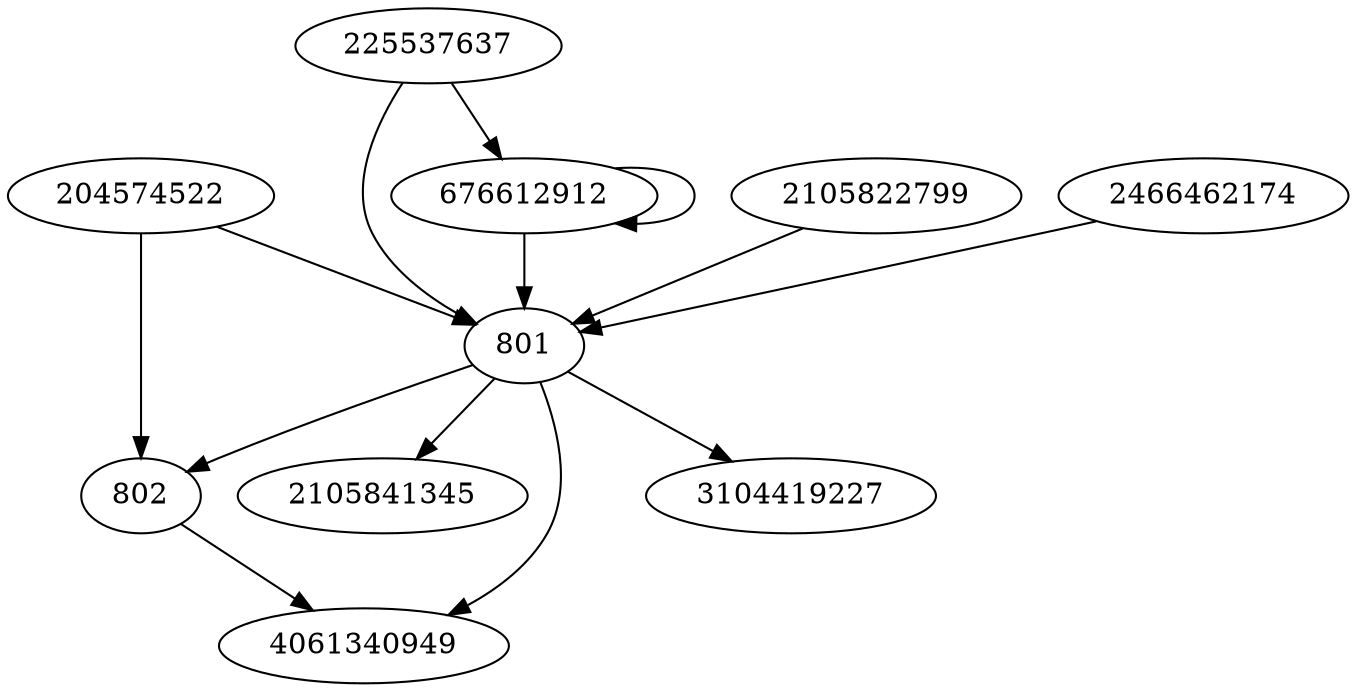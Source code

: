digraph  {
2105841345;
802;
801;
225537637;
2105822799;
676612912;
4061340949;
204574522;
3104419227;
2466462174;
802 -> 4061340949;
801 -> 802;
801 -> 3104419227;
801 -> 4061340949;
801 -> 2105841345;
225537637 -> 676612912;
225537637 -> 801;
2105822799 -> 801;
676612912 -> 676612912;
676612912 -> 801;
204574522 -> 801;
204574522 -> 802;
2466462174 -> 801;
}

